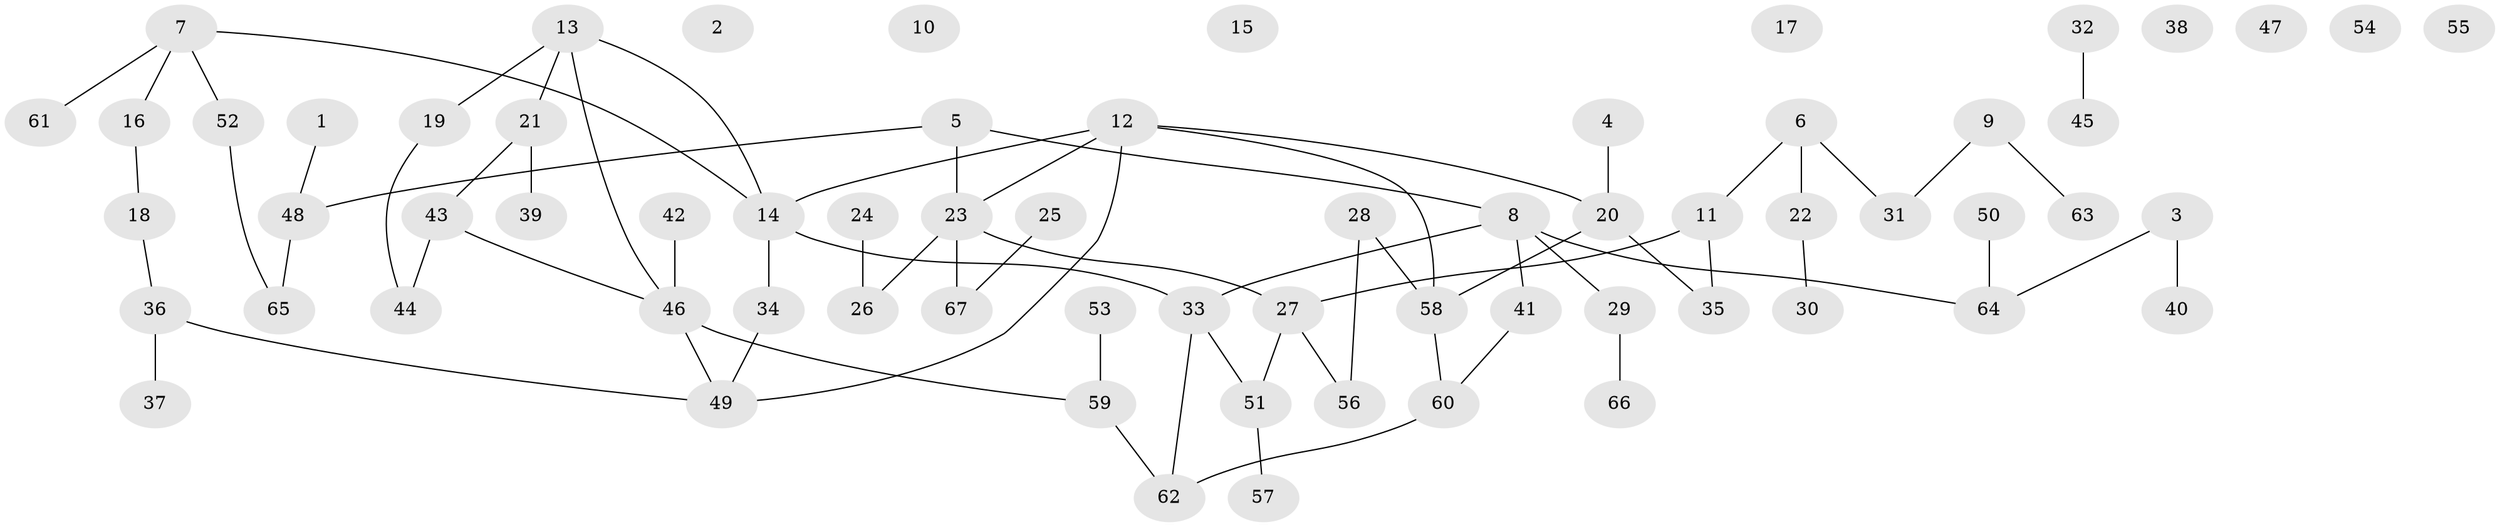 // coarse degree distribution, {2: 0.09375, 0: 0.28125, 3: 0.0625, 9: 0.03125, 4: 0.125, 1: 0.3125, 5: 0.03125, 8: 0.03125, 6: 0.03125}
// Generated by graph-tools (version 1.1) at 2025/16/03/04/25 18:16:39]
// undirected, 67 vertices, 71 edges
graph export_dot {
graph [start="1"]
  node [color=gray90,style=filled];
  1;
  2;
  3;
  4;
  5;
  6;
  7;
  8;
  9;
  10;
  11;
  12;
  13;
  14;
  15;
  16;
  17;
  18;
  19;
  20;
  21;
  22;
  23;
  24;
  25;
  26;
  27;
  28;
  29;
  30;
  31;
  32;
  33;
  34;
  35;
  36;
  37;
  38;
  39;
  40;
  41;
  42;
  43;
  44;
  45;
  46;
  47;
  48;
  49;
  50;
  51;
  52;
  53;
  54;
  55;
  56;
  57;
  58;
  59;
  60;
  61;
  62;
  63;
  64;
  65;
  66;
  67;
  1 -- 48;
  3 -- 40;
  3 -- 64;
  4 -- 20;
  5 -- 8;
  5 -- 23;
  5 -- 48;
  6 -- 11;
  6 -- 22;
  6 -- 31;
  7 -- 14;
  7 -- 16;
  7 -- 52;
  7 -- 61;
  8 -- 29;
  8 -- 33;
  8 -- 41;
  8 -- 64;
  9 -- 31;
  9 -- 63;
  11 -- 27;
  11 -- 35;
  12 -- 14;
  12 -- 20;
  12 -- 23;
  12 -- 49;
  12 -- 58;
  13 -- 14;
  13 -- 19;
  13 -- 21;
  13 -- 46;
  14 -- 33;
  14 -- 34;
  16 -- 18;
  18 -- 36;
  19 -- 44;
  20 -- 35;
  20 -- 58;
  21 -- 39;
  21 -- 43;
  22 -- 30;
  23 -- 26;
  23 -- 27;
  23 -- 67;
  24 -- 26;
  25 -- 67;
  27 -- 51;
  27 -- 56;
  28 -- 56;
  28 -- 58;
  29 -- 66;
  32 -- 45;
  33 -- 51;
  33 -- 62;
  34 -- 49;
  36 -- 37;
  36 -- 49;
  41 -- 60;
  42 -- 46;
  43 -- 44;
  43 -- 46;
  46 -- 49;
  46 -- 59;
  48 -- 65;
  50 -- 64;
  51 -- 57;
  52 -- 65;
  53 -- 59;
  58 -- 60;
  59 -- 62;
  60 -- 62;
}
